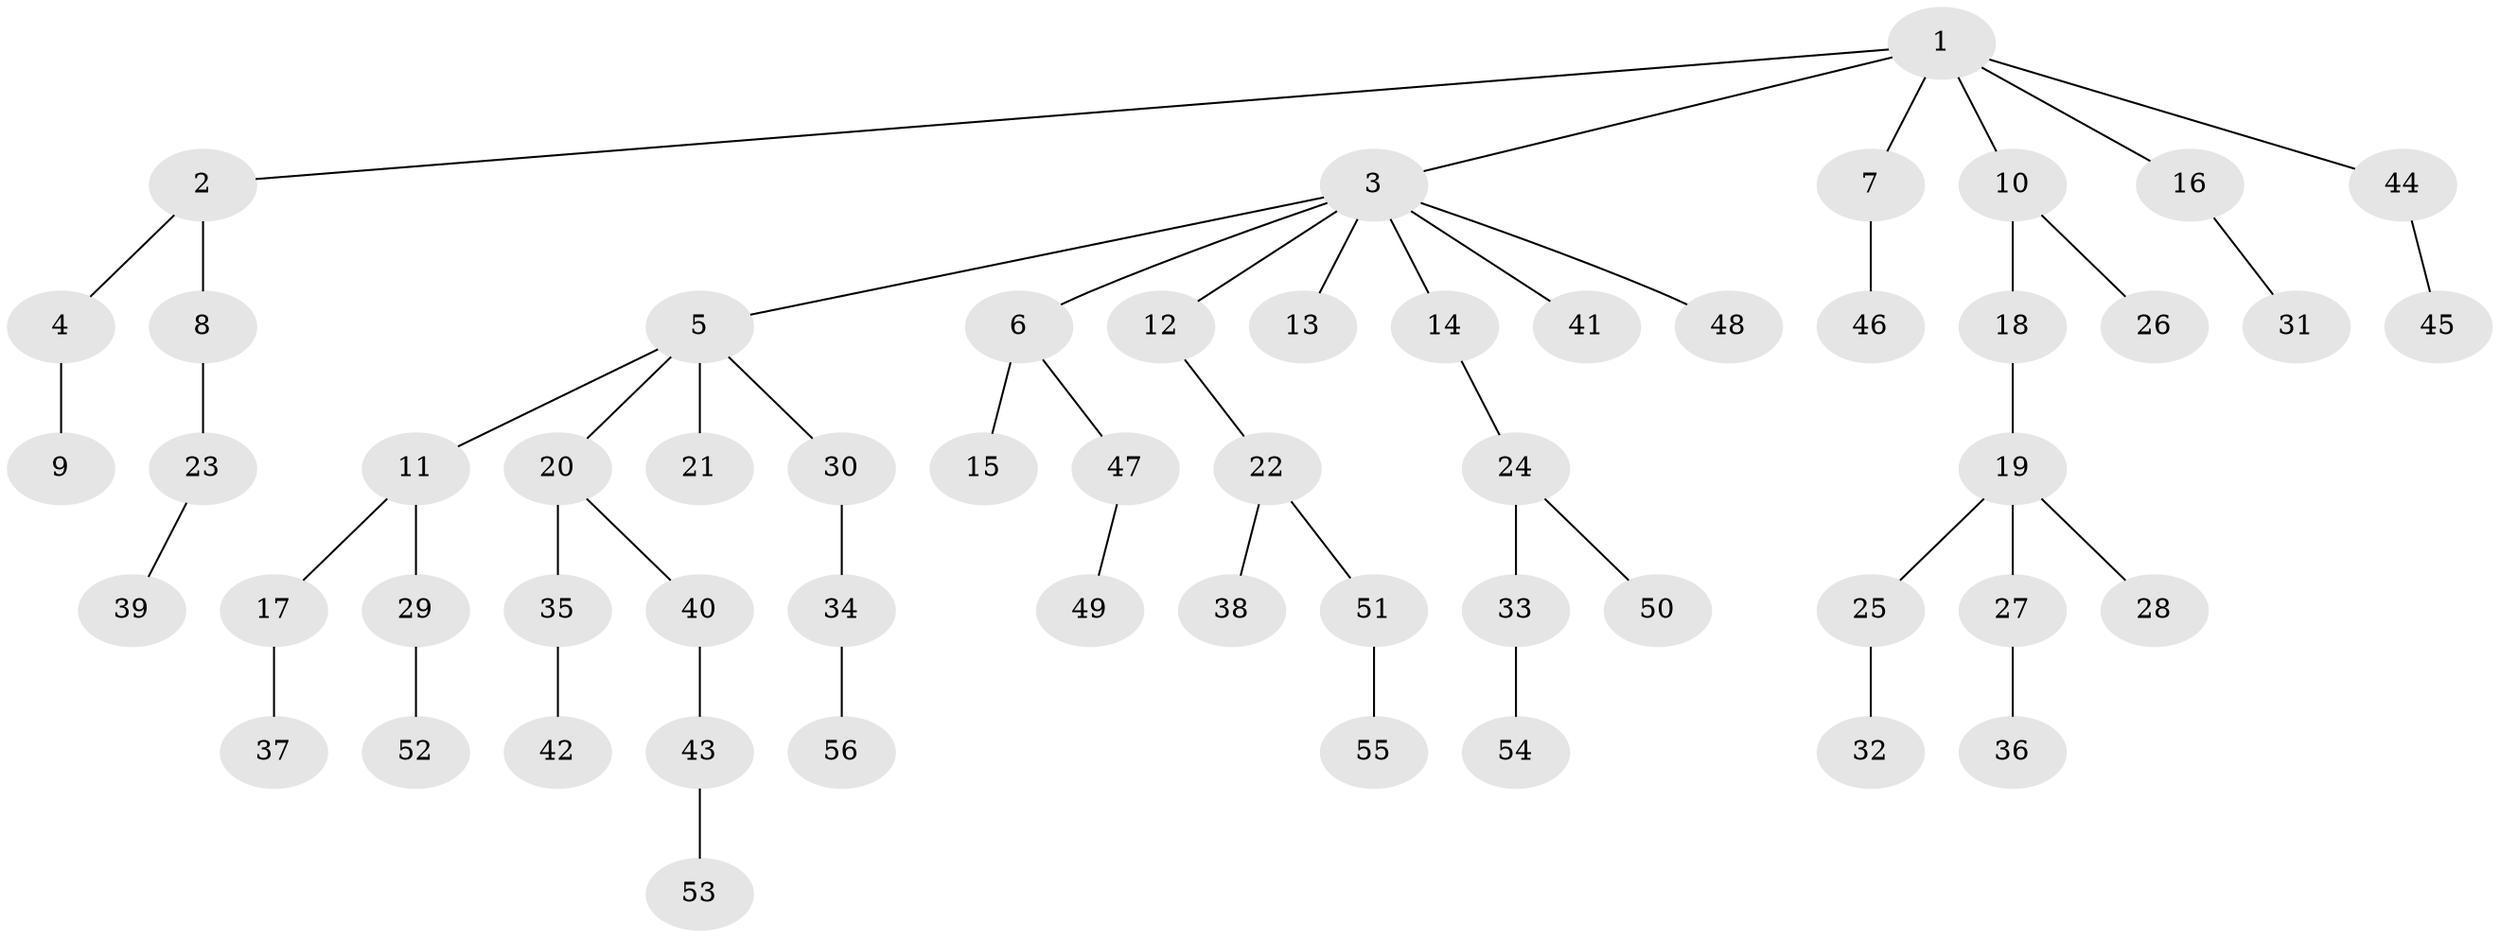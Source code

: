// coarse degree distribution, {8: 0.058823529411764705, 2: 0.35294117647058826, 3: 0.058823529411764705, 1: 0.5294117647058824}
// Generated by graph-tools (version 1.1) at 2025/51/03/04/25 22:51:57]
// undirected, 56 vertices, 55 edges
graph export_dot {
  node [color=gray90,style=filled];
  1;
  2;
  3;
  4;
  5;
  6;
  7;
  8;
  9;
  10;
  11;
  12;
  13;
  14;
  15;
  16;
  17;
  18;
  19;
  20;
  21;
  22;
  23;
  24;
  25;
  26;
  27;
  28;
  29;
  30;
  31;
  32;
  33;
  34;
  35;
  36;
  37;
  38;
  39;
  40;
  41;
  42;
  43;
  44;
  45;
  46;
  47;
  48;
  49;
  50;
  51;
  52;
  53;
  54;
  55;
  56;
  1 -- 2;
  1 -- 3;
  1 -- 7;
  1 -- 10;
  1 -- 16;
  1 -- 44;
  2 -- 4;
  2 -- 8;
  3 -- 5;
  3 -- 6;
  3 -- 12;
  3 -- 13;
  3 -- 14;
  3 -- 41;
  3 -- 48;
  4 -- 9;
  5 -- 11;
  5 -- 20;
  5 -- 21;
  5 -- 30;
  6 -- 15;
  6 -- 47;
  7 -- 46;
  8 -- 23;
  10 -- 18;
  10 -- 26;
  11 -- 17;
  11 -- 29;
  12 -- 22;
  14 -- 24;
  16 -- 31;
  17 -- 37;
  18 -- 19;
  19 -- 25;
  19 -- 27;
  19 -- 28;
  20 -- 35;
  20 -- 40;
  22 -- 38;
  22 -- 51;
  23 -- 39;
  24 -- 33;
  24 -- 50;
  25 -- 32;
  27 -- 36;
  29 -- 52;
  30 -- 34;
  33 -- 54;
  34 -- 56;
  35 -- 42;
  40 -- 43;
  43 -- 53;
  44 -- 45;
  47 -- 49;
  51 -- 55;
}
